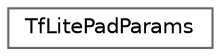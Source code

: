 digraph "Graphical Class Hierarchy"
{
 // LATEX_PDF_SIZE
  bgcolor="transparent";
  edge [fontname=Helvetica,fontsize=10,labelfontname=Helvetica,labelfontsize=10];
  node [fontname=Helvetica,fontsize=10,shape=box,height=0.2,width=0.4];
  rankdir="LR";
  Node0 [id="Node000000",label="TfLitePadParams",height=0.2,width=0.4,color="grey40", fillcolor="white", style="filled",URL="$struct_tf_lite_pad_params.html",tooltip=" "];
}
